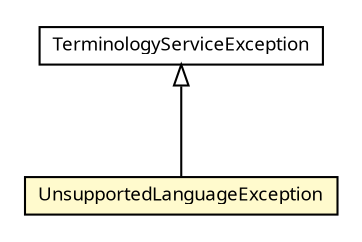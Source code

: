 #!/usr/local/bin/dot
#
# Class diagram 
# Generated by UMLGraph version R5_6 (http://www.umlgraph.org/)
#

digraph G {
	edge [fontname="Trebuchet MS",fontsize=10,labelfontname="Trebuchet MS",labelfontsize=10];
	node [fontname="Trebuchet MS",fontsize=10,shape=plaintext];
	nodesep=0.25;
	ranksep=0.5;
	// se.cambio.cds.ts.UnsupportedLanguageException
	c345724 [label=<<table title="se.cambio.cds.ts.UnsupportedLanguageException" border="0" cellborder="1" cellspacing="0" cellpadding="2" port="p" bgcolor="lemonChiffon" href="./UnsupportedLanguageException.html">
		<tr><td><table border="0" cellspacing="0" cellpadding="1">
<tr><td align="center" balign="center"><font face="Trebuchet MS"> UnsupportedLanguageException </font></td></tr>
		</table></td></tr>
		</table>>, URL="./UnsupportedLanguageException.html", fontname="Trebuchet MS", fontcolor="black", fontsize=9.0];
	// se.cambio.cds.ts.TerminologyServiceException
	c345728 [label=<<table title="se.cambio.cds.ts.TerminologyServiceException" border="0" cellborder="1" cellspacing="0" cellpadding="2" port="p" href="./TerminologyServiceException.html">
		<tr><td><table border="0" cellspacing="0" cellpadding="1">
<tr><td align="center" balign="center"><font face="Trebuchet MS"> TerminologyServiceException </font></td></tr>
		</table></td></tr>
		</table>>, URL="./TerminologyServiceException.html", fontname="Trebuchet MS", fontcolor="black", fontsize=9.0];
	//se.cambio.cds.ts.UnsupportedLanguageException extends se.cambio.cds.ts.TerminologyServiceException
	c345728:p -> c345724:p [dir=back,arrowtail=empty];
}

